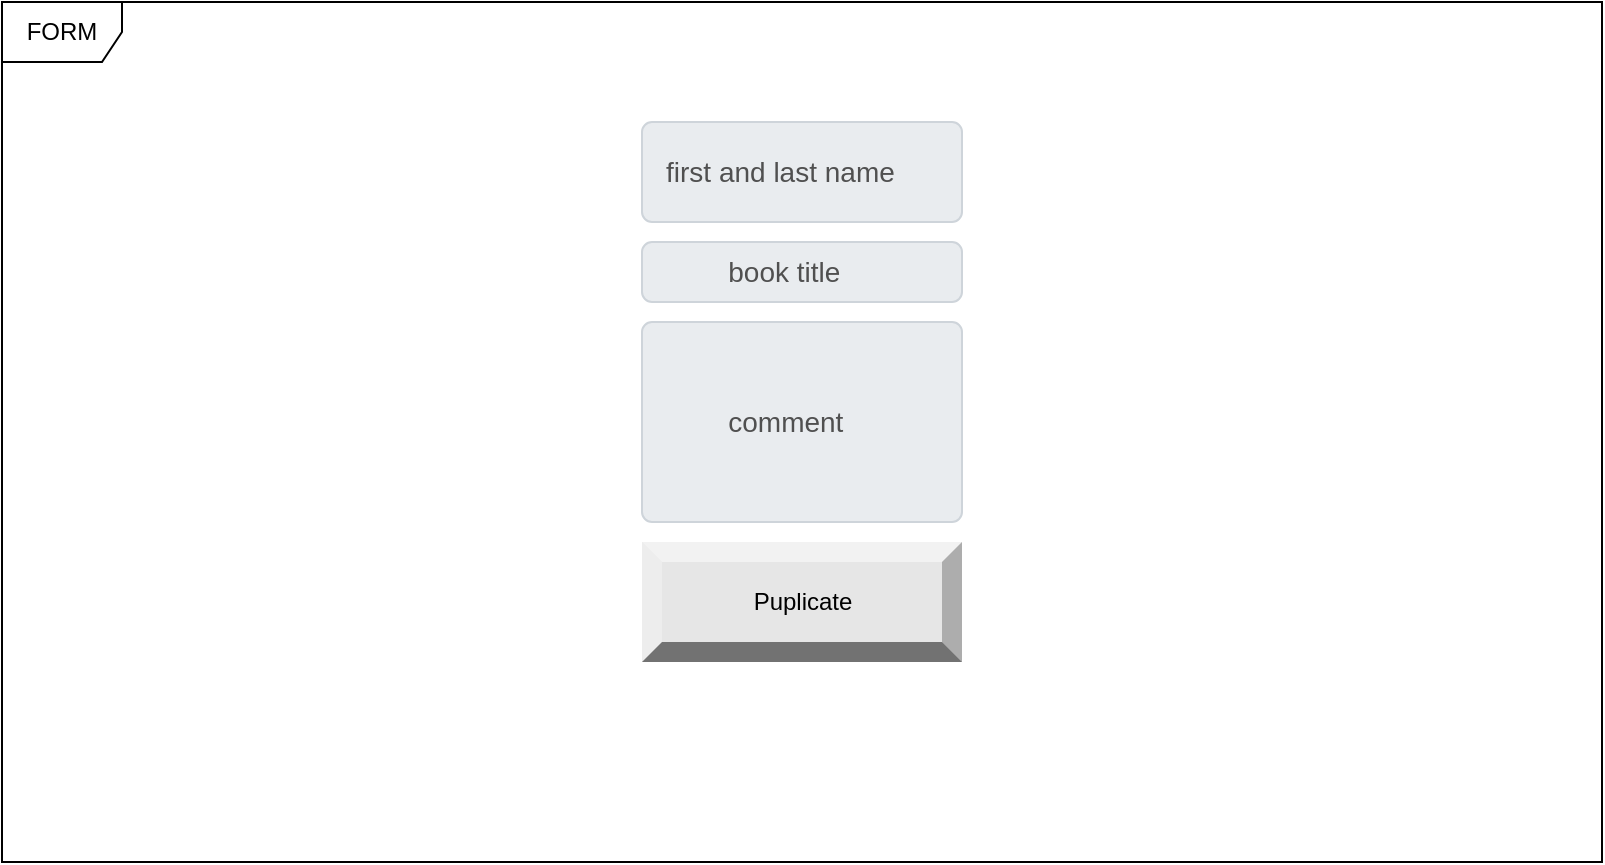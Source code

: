 <mxfile version="15.9.1" type="github"><diagram id="MRPfynTBs9Zo-5KELQwg" name="Page-1"><mxGraphModel dx="981" dy="526" grid="1" gridSize="10" guides="1" tooltips="1" connect="1" arrows="1" fold="1" page="1" pageScale="1" pageWidth="827" pageHeight="1169" math="0" shadow="0"><root><mxCell id="0"/><mxCell id="1" parent="0"/><mxCell id="wdCLDgn5n3PaV8xQ5Ev6-2" value="FORM" style="shape=umlFrame;whiteSpace=wrap;html=1;" parent="1" vertex="1"><mxGeometry y="80" width="800" height="430" as="geometry"/></mxCell><mxCell id="wdCLDgn5n3PaV8xQ5Ev6-3" value="first and last name" style="html=1;shadow=0;dashed=0;shape=mxgraph.bootstrap.rrect;rSize=5;strokeColor=#CED4DA;strokeWidth=1;fillColor=#E9ECEF;fontColor=#505050;whiteSpace=wrap;align=left;verticalAlign=middle;spacingLeft=10;fontSize=14;" parent="1" vertex="1"><mxGeometry x="320" y="140" width="160" height="50" as="geometry"/></mxCell><mxCell id="wdCLDgn5n3PaV8xQ5Ev6-4" value="&amp;nbsp; &amp;nbsp; &amp;nbsp; &amp;nbsp; book title" style="html=1;shadow=0;dashed=0;shape=mxgraph.bootstrap.rrect;rSize=5;strokeColor=#CED4DA;strokeWidth=1;fillColor=#E9ECEF;fontColor=#505050;whiteSpace=wrap;align=left;verticalAlign=middle;spacingLeft=10;fontSize=14;" parent="1" vertex="1"><mxGeometry x="320" y="200" width="160" height="30" as="geometry"/></mxCell><mxCell id="wdCLDgn5n3PaV8xQ5Ev6-9" value="&amp;nbsp; &amp;nbsp; &amp;nbsp; &amp;nbsp; comment&amp;nbsp;" style="html=1;shadow=0;dashed=0;shape=mxgraph.bootstrap.rrect;rSize=5;strokeColor=#CED4DA;strokeWidth=1;fillColor=#E9ECEF;fontColor=#505050;whiteSpace=wrap;align=left;verticalAlign=middle;spacingLeft=10;fontSize=14;" parent="1" vertex="1"><mxGeometry x="320" y="240" width="160" height="100" as="geometry"/></mxCell><mxCell id="wdCLDgn5n3PaV8xQ5Ev6-10" value="Puplicate" style="labelPosition=center;verticalLabelPosition=middle;align=center;html=1;shape=mxgraph.basic.shaded_button;dx=10;fillColor=#E6E6E6;strokeColor=none;" parent="1" vertex="1"><mxGeometry x="320" y="350" width="160" height="60" as="geometry"/></mxCell></root></mxGraphModel></diagram></mxfile>